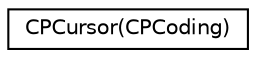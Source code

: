 digraph "Graphical Class Hierarchy"
{
  edge [fontname="Helvetica",fontsize="10",labelfontname="Helvetica",labelfontsize="10"];
  node [fontname="Helvetica",fontsize="10",shape=record];
  rankdir="LR";
  Node1 [label="CPCursor(CPCoding)",height=0.2,width=0.4,color="black", fillcolor="white", style="filled",URL="$category_c_p_cursor_07_c_p_coding_08.html"];
}
